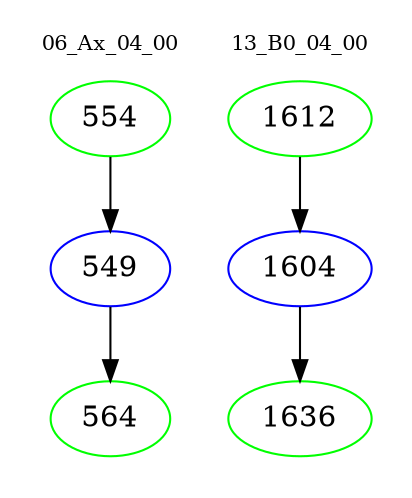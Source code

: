 digraph{
subgraph cluster_0 {
color = white
label = "06_Ax_04_00";
fontsize=10;
T0_554 [label="554", color="green"]
T0_554 -> T0_549 [color="black"]
T0_549 [label="549", color="blue"]
T0_549 -> T0_564 [color="black"]
T0_564 [label="564", color="green"]
}
subgraph cluster_1 {
color = white
label = "13_B0_04_00";
fontsize=10;
T1_1612 [label="1612", color="green"]
T1_1612 -> T1_1604 [color="black"]
T1_1604 [label="1604", color="blue"]
T1_1604 -> T1_1636 [color="black"]
T1_1636 [label="1636", color="green"]
}
}
